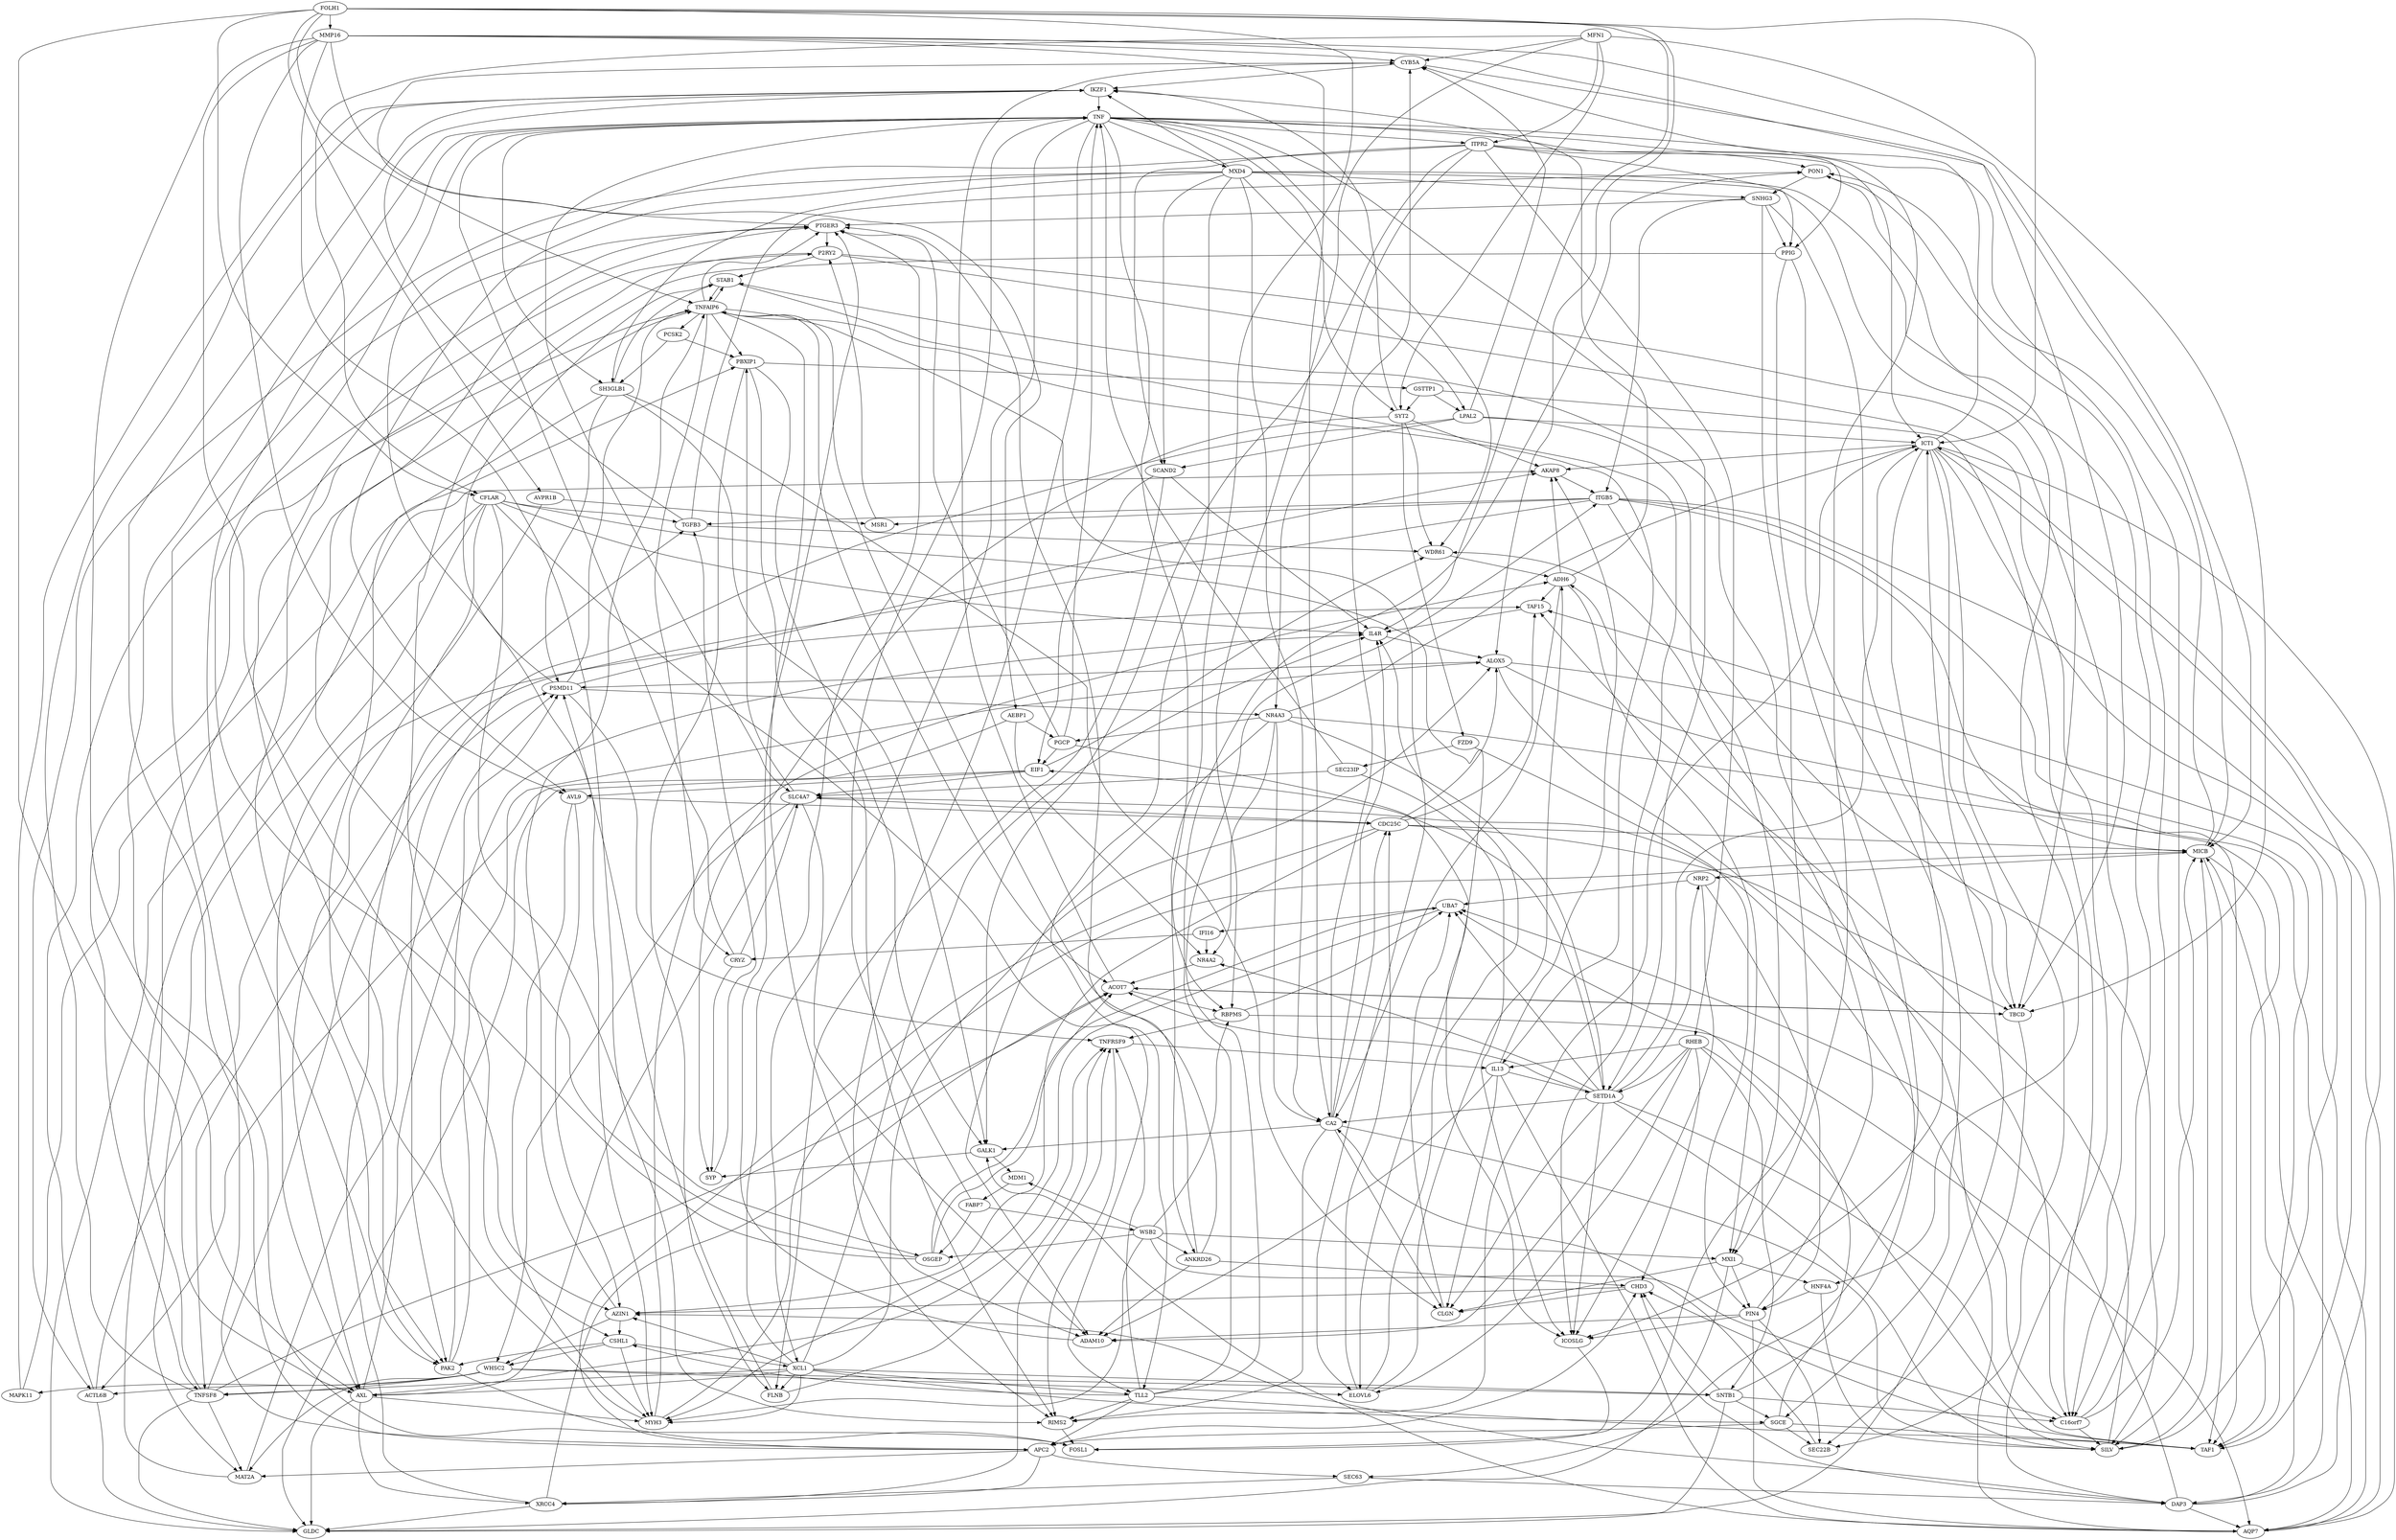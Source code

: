 digraph graphname {
1 [label="MMP16"];
2 [label="ITPR2"];
3 [label="TLL2"];
4 [label="SNHG3"];
5 [label="AVPR1B"];
6 [label="MFN1"];
7 [label="TAF15"];
8 [label="LPAL2"];
9 [label="AKAP8"];
10 [label="UBA7"];
11 [label="OSGEP"];
12 [label="ANKRD26"];
13 [label="WSB2"];
14 [label="GSTTP1"];
15 [label="FABP7"];
16 [label="SEC23IP"];
17 [label="FOLH1"];
18 [label="HNF4A"];
19 [label="NRP2"];
20 [label="STAB1"];
21 [label="PGCP"];
22 [label="IKZF1"];
23 [label="TGFB3"];
24 [label="ADH6"];
25 [label="FZD9"];
26 [label="PSMD11"];
27 [label="RBPMS"];
28 [label="DAP3"];
29 [label="CSHL1"];
30 [label="IL13"];
31 [label="PON1"];
32 [label="CDC25C"];
33 [label="SGCE"];
34 [label="C16orf7"];
35 [label="GLDC"];
36 [label="SNTB1"];
37 [label="ACTL6B"];
38 [label="XRCC4"];
39 [label="AXL"];
40 [label="MSR1"];
41 [label="ELOVL6"];
42 [label="CYB5A"];
43 [label="SYP"];
44 [label="SEC63"];
45 [label="FOSL1"];
46 [label="RIMS2"];
47 [label="MAT2A"];
48 [label="MAPK11"];
49 [label="TAF1"];
50 [label="MDM1"];
51 [label="FLNB"];
52 [label="IL4R"];
53 [label="PAK2"];
54 [label="CRYZ"];
55 [label="SYT2"];
56 [label="EIF1"];
57 [label="GALK1"];
58 [label="AZIN1"];
59 [label="IFI16"];
60 [label="AQP7"];
61 [label="CLGN"];
62 [label="SILV"];
63 [label="SCAND2"];
64 [label="PTGER3"];
65 [label="MYH3"];
66 [label="P2RY2"];
67 [label="AEBP1"];
68 [label="ALOX5"];
69 [label="PBXIP1"];
70 [label="ADAM10"];
71 [label="ICOSLG"];
72 [label="SEC22B"];
73 [label="ACOT7"];
74 [label="SH3GLB1"];
75 [label="ITGB5"];
76 [label="TNFSF8"];
77 [label="WDR61"];
78 [label="APC2"];
79 [label="PPIG"];
80 [label="CFLAR"];
81 [label="PIN4"];
82 [label="TBCD"];
83 [label="AVL9"];
84 [label="WHSC2"];
85 [label="PCSK2"];
86 [label="CA2"];
87 [label="MXI1"];
88 [label="SLC4A7"];
89 [label="ICT1"];
90 [label="CHD3"];
91 [label="MICB"];
92 [label="MXD4"];
93 [label="SETD1A"];
94 [label="XCL1"];
95 [label="TNFRSF9"];
96 [label="NR4A2"];
97 [label="NR4A3"];
98 [label="TNFAIP6"];
99 [label="TNF"];
100 [label="RHEB"];
17 -> 1
6 -> 2
99 -> 2
80 -> 3
92 -> 3
94 -> 3
31 -> 4
92 -> 4
17 -> 5
24 -> 7
32 -> 7
37 -> 7
60 -> 7
62 -> 7
14 -> 8
92 -> 8
24 -> 9
26 -> 9
30 -> 9
55 -> 9
76 -> 9
89 -> 9
11 -> 10
19 -> 10
27 -> 10
28 -> 10
33 -> 10
61 -> 10
93 -> 10
13 -> 11
15 -> 11
80 -> 11
13 -> 12
17 -> 12
15 -> 13
69 -> 14
50 -> 15
25 -> 16
87 -> 18
92 -> 18
91 -> 19
93 -> 19
26 -> 20
36 -> 20
66 -> 20
74 -> 20
98 -> 20
67 -> 21
97 -> 21
23 -> 22
24 -> 22
42 -> 22
48 -> 22
55 -> 22
76 -> 22
78 -> 22
92 -> 22
38 -> 23
43 -> 23
75 -> 23
80 -> 23
41 -> 24
60 -> 24
65 -> 24
77 -> 24
55 -> 25
47 -> 26
51 -> 26
53 -> 26
68 -> 26
74 -> 26
76 -> 26
6 -> 27
13 -> 27
73 -> 27
99 -> 27
44 -> 28
66 -> 28
68 -> 28
3 -> 29
58 -> 29
79 -> 29
95 -> 30
98 -> 30
100 -> 30
2 -> 31
3 -> 31
23 -> 31
34 -> 31
91 -> 31
41 -> 32
83 -> 32
86 -> 32
88 -> 32
36 -> 33
79 -> 33
94 -> 33
13 -> 34
14 -> 34
36 -> 34
66 -> 34
68 -> 34
92 -> 34
36 -> 35
37 -> 35
38 -> 35
39 -> 35
56 -> 35
76 -> 35
80 -> 35
87 -> 35
84 -> 36
94 -> 36
100 -> 36
67 -> 37
84 -> 37
92 -> 37
39 -> 38
44 -> 38
78 -> 38
5 -> 39
17 -> 39
80 -> 39
88 -> 39
94 -> 39
99 -> 39
5 -> 40
75 -> 40
80 -> 41
84 -> 41
98 -> 41
100 -> 41
1 -> 42
6 -> 42
8 -> 42
64 -> 42
73 -> 42
86 -> 42
89 -> 42
54 -> 43
55 -> 43
57 -> 43
78 -> 44
79 -> 44
1 -> 45
4 -> 45
46 -> 45
53 -> 45
71 -> 45
1 -> 46
3 -> 46
69 -> 46
86 -> 46
89 -> 46
95 -> 46
99 -> 46
76 -> 47
78 -> 47
80 -> 47
84 -> 47
84 -> 48
3 -> 49
33 -> 49
68 -> 49
75 -> 49
89 -> 49
91 -> 49
93 -> 49
97 -> 49
13 -> 50
57 -> 50
63 -> 51
69 -> 51
94 -> 51
7 -> 52
17 -> 52
39 -> 52
41 -> 52
63 -> 52
80 -> 52
86 -> 52
94 -> 52
8 -> 53
29 -> 53
66 -> 53
74 -> 53
99 -> 53
59 -> 54
98 -> 54
6 -> 55
14 -> 55
99 -> 55
21 -> 56
63 -> 56
93 -> 56
2 -> 57
60 -> 57
69 -> 57
74 -> 57
86 -> 57
1 -> 58
28 -> 58
32 -> 58
83 -> 58
90 -> 58
94 -> 58
10 -> 59
27 -> 60
28 -> 60
30 -> 60
75 -> 60
81 -> 60
89 -> 60
91 -> 60
30 -> 61
74 -> 61
86 -> 61
87 -> 61
90 -> 61
93 -> 61
18 -> 62
34 -> 62
75 -> 62
86 -> 62
89 -> 62
93 -> 62
99 -> 62
100 -> 62
2 -> 63
8 -> 63
92 -> 63
4 -> 64
11 -> 64
12 -> 64
21 -> 64
65 -> 64
70 -> 64
78 -> 64
94 -> 64
98 -> 64
2 -> 65
10 -> 65
13 -> 65
29 -> 65
39 -> 65
83 -> 65
94 -> 65
37 -> 66
40 -> 66
64 -> 66
1 -> 67
17 -> 68
32 -> 68
52 -> 68
53 -> 68
94 -> 68
48 -> 69
85 -> 69
88 -> 69
98 -> 69
12 -> 70
30 -> 70
81 -> 70
88 -> 70
97 -> 70
98 -> 70
100 -> 70
16 -> 71
19 -> 71
20 -> 71
21 -> 71
81 -> 71
89 -> 71
93 -> 71
33 -> 72
81 -> 72
82 -> 72
89 -> 72
11 -> 73
38 -> 73
76 -> 73
82 -> 73
93 -> 73
96 -> 73
98 -> 73
85 -> 74
92 -> 74
99 -> 74
3 -> 75
4 -> 75
9 -> 75
75 -> 76
84 -> 76
94 -> 76
98 -> 76
23 -> 77
55 -> 77
56 -> 77
81 -> 77
99 -> 77
3 -> 78
32 -> 78
33 -> 78
2 -> 79
4 -> 79
99 -> 79
6 -> 80
17 -> 80
18 -> 81
19 -> 81
25 -> 81
87 -> 81
1 -> 82
4 -> 82
6 -> 82
31 -> 82
32 -> 82
73 -> 82
89 -> 82
1 -> 83
56 -> 83
92 -> 83
29 -> 84
58 -> 84
88 -> 84
98 -> 85
1 -> 86
24 -> 86
72 -> 86
92 -> 86
93 -> 86
97 -> 86
8 -> 87
13 -> 87
24 -> 87
99 -> 87
16 -> 88
34 -> 88
54 -> 88
56 -> 88
99 -> 88
2 -> 89
8 -> 89
17 -> 89
28 -> 89
35 -> 89
93 -> 89
97 -> 89
12 -> 90
28 -> 90
36 -> 90
49 -> 90
78 -> 90
100 -> 90
1 -> 91
28 -> 91
32 -> 91
34 -> 91
42 -> 91
62 -> 91
65 -> 91
75 -> 91
99 -> 92
30 -> 93
97 -> 93
99 -> 93
100 -> 93
29 -> 94
99 -> 94
3 -> 95
26 -> 95
27 -> 95
38 -> 95
39 -> 95
51 -> 95
59 -> 96
67 -> 96
93 -> 96
97 -> 96
2 -> 97
26 -> 97
12 -> 98
17 -> 98
20 -> 98
26 -> 98
47 -> 98
58 -> 98
11 -> 99
15 -> 99
16 -> 99
21 -> 99
22 -> 99
54 -> 99
2 -> 100
}
